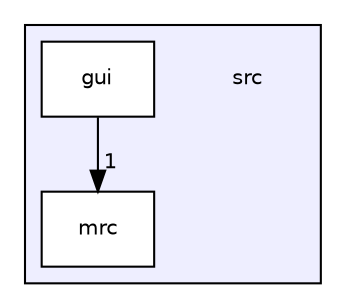 digraph "src" {
  compound=true
  node [ fontsize="10", fontname="Helvetica"];
  edge [ labelfontsize="10", labelfontname="Helvetica"];
  subgraph clusterdir_68267d1309a1af8e8297ef4c3efbcdba {
    graph [ bgcolor="#eeeeff", pencolor="black", label="" URL="dir_68267d1309a1af8e8297ef4c3efbcdba.html"];
    dir_68267d1309a1af8e8297ef4c3efbcdba [shape=plaintext label="src"];
  dir_99d0482cf009f9d97a0877749b817f19 [shape=box label="gui" fillcolor="white" style="filled" URL="dir_99d0482cf009f9d97a0877749b817f19.html"];
  dir_9a62e5d01ec8db9d75ec617ddde8d26a [shape=box label="mrc" fillcolor="white" style="filled" URL="dir_9a62e5d01ec8db9d75ec617ddde8d26a.html"];
  }
  dir_99d0482cf009f9d97a0877749b817f19->dir_9a62e5d01ec8db9d75ec617ddde8d26a [headlabel="1", labeldistance=1.5 headhref="dir_000001_000002.html"];
}
